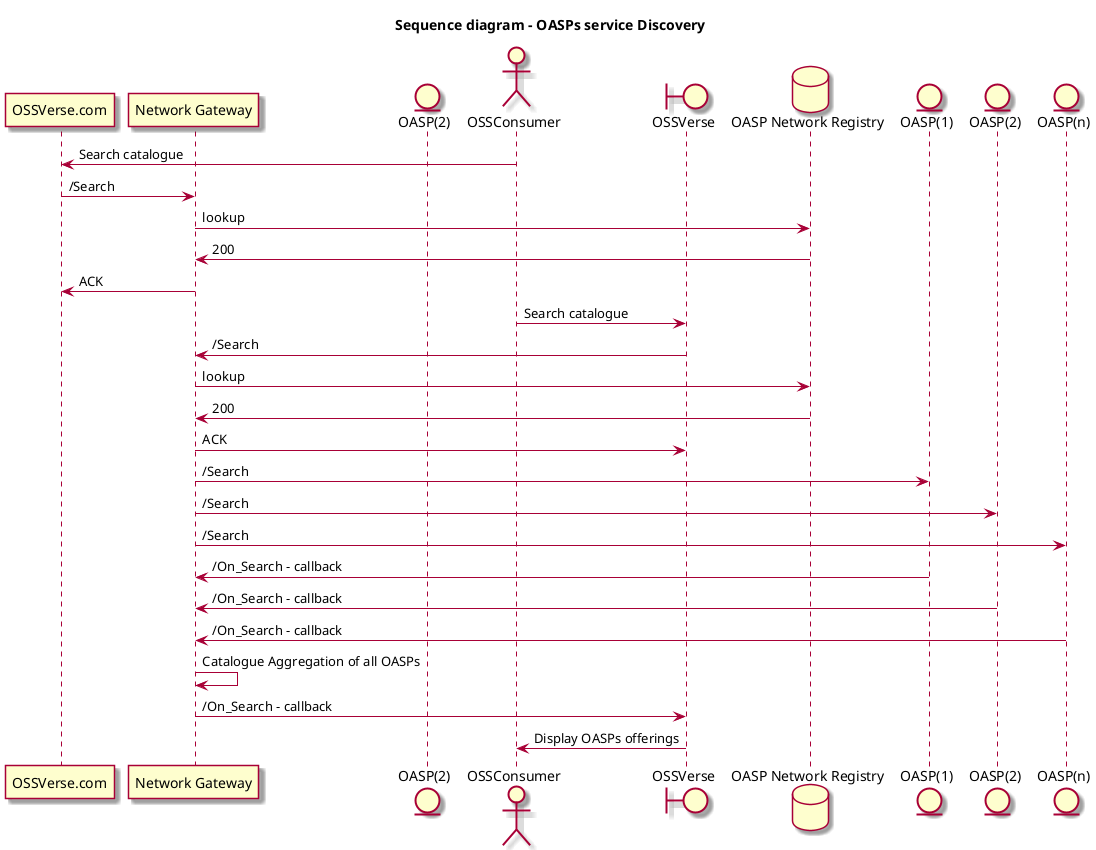 @startuml

skin rose

title "Sequence diagram - OASPs service Discovery"

actor "OSSConsumer" as Buyer


Buyer -> OSSVerse.com: Search catalogue
OSSVerse.com -> "Network Gateway": /Search
database "OASP Network Registry"
"Network Gateway" -> "OASP Network Registry": lookup
"OASP Network Registry" -> "Network Gateway": 200
"Network Gateway" -> OSSVerse.com: ACK

entity "OASP(1)" as OASP1
entity "OASP(2)" as OASP2@startuml

skin rose

title "Sequence diagram - OASPs service Discovery"

actor "OSSConsumer" as Buyer
boundary "OSSVerse" as OSSVerse


Buyer -> OSSVerse: Search catalogue
OSSVerse -> "Network Gateway": /Search
database "OASP Network Registry"
"Network Gateway" -> "OASP Network Registry": lookup
"OASP Network Registry" -> "Network Gateway": 200
"Network Gateway" -> OSSVerse: ACK

entity "OASP(1)" as OASP1
entity "OASP(2)" as OASP2
entity "OASP(n)" as OASPn

"Network Gateway" -> OASP1: /Search
"Network Gateway" -> OASP2: /Search
"Network Gateway" -> OASPn: /Search

OASP1 -> "Network Gateway": /On_Search - callback
OASP2 -> "Network Gateway": /On_Search - callback
OASPn -> "Network Gateway": /On_Search - callback

"Network Gateway" -> "Network Gateway": Catalogue Aggregation of all OASPs
"Network Gateway" -> OSSVerse: /On_Search - callback


OSSVerse -> Buyer: Display OASPs offerings

@enduml
entity "OASP(n)" as OASPn

"Network Gateway" -> OASP1: /Search
"Network Gateway" -> OASP2: /Search
"Network Gateway" -> OASPn: /Search

OASP1 -> "Network Gateway": /On_Search - callback
OASP2 -> "Network Gateway": /On_Search - callback
OASPn -> "Network Gateway": /On_Search - callback

"Network Gateway" -> "Network Gateway": Catalogue Aggregation of all OASPs
"Network Gateway" -> OSSVerse.com: /On_Search - callback


OSSVerse.com -> Buyer: Display OASPs offerings

@enduml